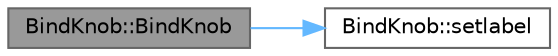digraph "BindKnob::BindKnob"
{
 // LATEX_PDF_SIZE
  bgcolor="transparent";
  edge [fontname=Helvetica,fontsize=10,labelfontname=Helvetica,labelfontsize=10];
  node [fontname=Helvetica,fontsize=10,shape=box,height=0.2,width=0.4];
  rankdir="LR";
  Node1 [id="Node000001",label="BindKnob::BindKnob",height=0.2,width=0.4,color="gray40", fillcolor="grey60", style="filled", fontcolor="black",tooltip="Constructs a BindKnob with a custom label."];
  Node1 -> Node2 [id="edge1_Node000001_Node000002",color="steelblue1",style="solid",tooltip=" "];
  Node2 [id="Node000002",label="BindKnob::setlabel",height=0.2,width=0.4,color="grey40", fillcolor="white", style="filled",URL="$class_bind_knob.html#a2f39b8fafd62bc875553bbfcee9359df",tooltip="Sets the label text for the knob."];
}
